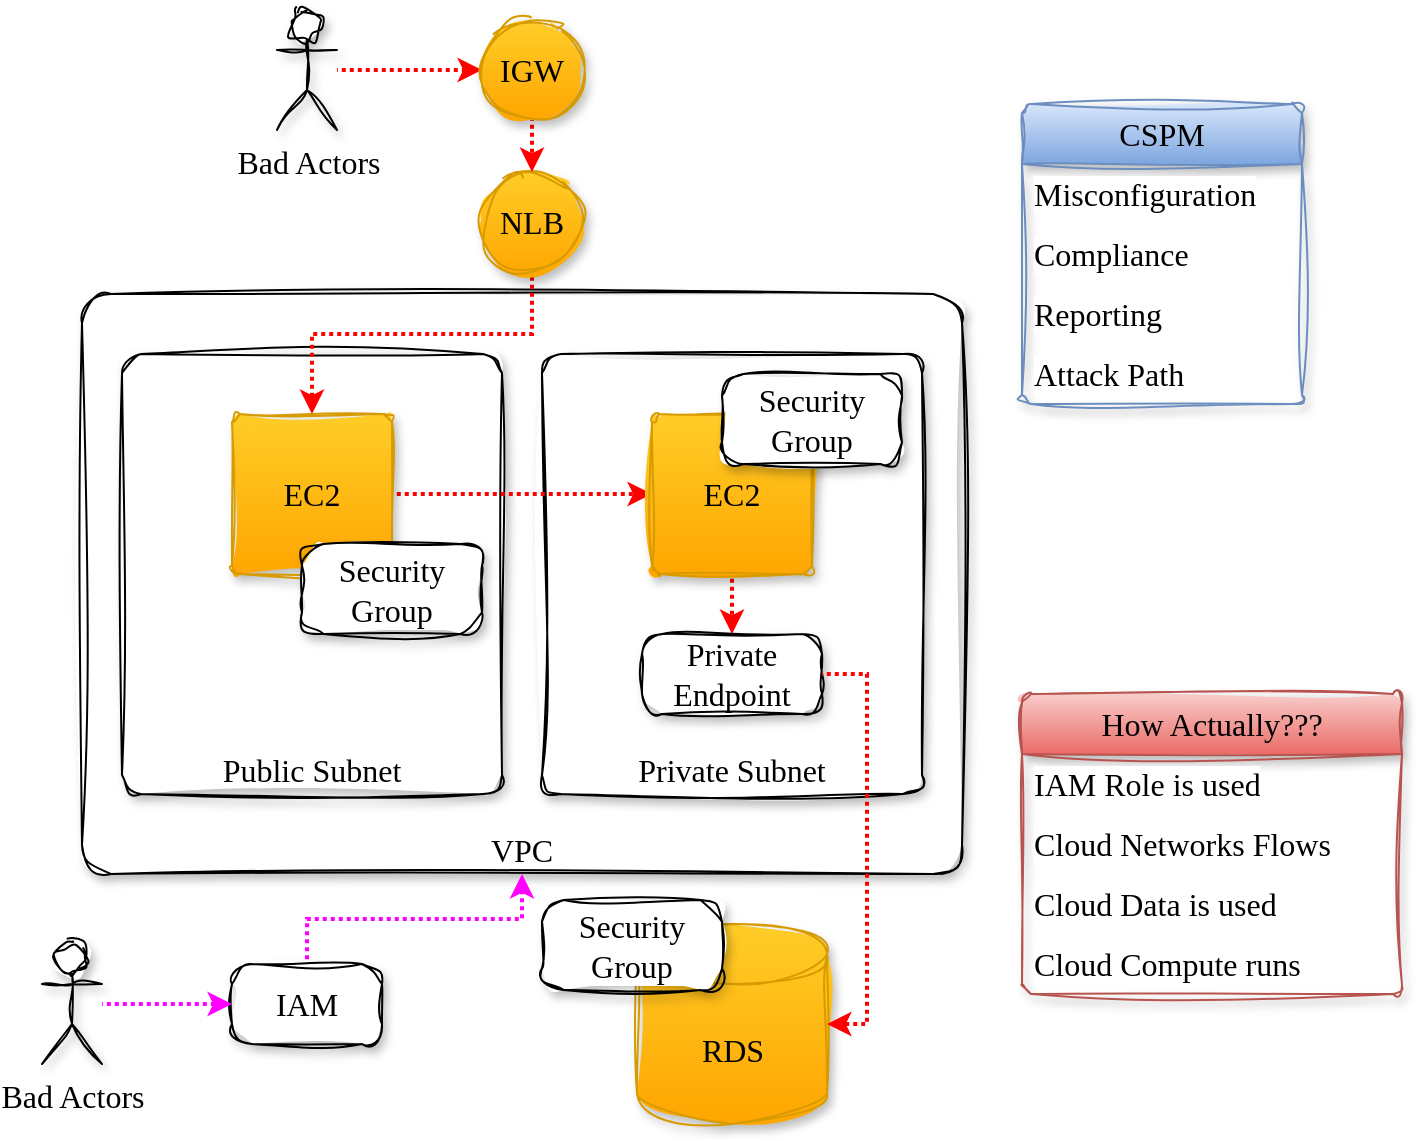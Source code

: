<mxfile version="24.7.8">
  <diagram name="Page-1" id="1Uxlhz1VcQ52oIY0mp0D">
    <mxGraphModel dx="1154" dy="659" grid="0" gridSize="10" guides="1" tooltips="1" connect="1" arrows="1" fold="1" page="0" pageScale="1" pageWidth="850" pageHeight="1100" math="0" shadow="0">
      <root>
        <mxCell id="0" />
        <mxCell id="1" parent="0" />
        <mxCell id="OElfiQhY-5f1A2sMR8x8-1" value="VPC" style="rounded=1;whiteSpace=wrap;html=1;sketch=1;curveFitting=1;jiggle=2;shadow=1;glass=0;arcSize=5;fontFamily=Gloria Hallelujah;fontSource=https%3A%2F%2Ffonts.googleapis.com%2Fcss%3Ffamily%3DGloria%2BHallelujah;fontSize=16;verticalAlign=bottom;" parent="1" vertex="1">
          <mxGeometry x="230" y="200" width="440" height="290" as="geometry" />
        </mxCell>
        <mxCell id="h_t3RPuFKUzwsdlQ7-NJ-1" value="Public Subnet" style="rounded=1;whiteSpace=wrap;html=1;sketch=1;curveFitting=1;jiggle=2;shadow=1;glass=0;arcSize=5;fontFamily=Gloria Hallelujah;fontSource=https%3A%2F%2Ffonts.googleapis.com%2Fcss%3Ffamily%3DGloria%2BHallelujah;fontSize=16;verticalAlign=bottom;" parent="1" vertex="1">
          <mxGeometry x="250" y="230" width="190" height="220" as="geometry" />
        </mxCell>
        <mxCell id="h_t3RPuFKUzwsdlQ7-NJ-2" value="Private Subnet" style="rounded=1;whiteSpace=wrap;html=1;sketch=1;curveFitting=1;jiggle=2;shadow=1;glass=0;arcSize=5;fontFamily=Gloria Hallelujah;fontSource=https%3A%2F%2Ffonts.googleapis.com%2Fcss%3Ffamily%3DGloria%2BHallelujah;fontSize=16;verticalAlign=bottom;" parent="1" vertex="1">
          <mxGeometry x="460" y="230" width="190" height="220" as="geometry" />
        </mxCell>
        <mxCell id="h_t3RPuFKUzwsdlQ7-NJ-11" style="edgeStyle=orthogonalEdgeStyle;shape=connector;rounded=0;orthogonalLoop=1;jettySize=auto;html=1;exitX=0.5;exitY=1;exitDx=0;exitDy=0;dashed=1;dashPattern=1 1;strokeColor=#FF0000;strokeWidth=2;align=center;verticalAlign=middle;fontFamily=Gloria Hallelujah;fontSource=https%3A%2F%2Ffonts.googleapis.com%2Fcss%3Ffamily%3DGloria%2BHallelujah;fontSize=16;fontColor=default;labelBackgroundColor=default;endArrow=classic;flowAnimation=1;" parent="1" source="h_t3RPuFKUzwsdlQ7-NJ-3" target="h_t3RPuFKUzwsdlQ7-NJ-4" edge="1">
          <mxGeometry relative="1" as="geometry">
            <Array as="points">
              <mxPoint x="455" y="220" />
              <mxPoint x="345" y="220" />
            </Array>
          </mxGeometry>
        </mxCell>
        <mxCell id="h_t3RPuFKUzwsdlQ7-NJ-3" value="NLB" style="ellipse;whiteSpace=wrap;html=1;aspect=fixed;rounded=1;shadow=1;glass=0;sketch=1;jiggle=2;curveFitting=1;strokeColor=#d79b00;align=center;verticalAlign=middle;arcSize=5;fontFamily=Gloria Hallelujah;fontSource=https%3A%2F%2Ffonts.googleapis.com%2Fcss%3Ffamily%3DGloria%2BHallelujah;fontSize=16;fillColor=#ffcd28;gradientColor=#ffa500;" parent="1" vertex="1">
          <mxGeometry x="430" y="139" width="50" height="50" as="geometry" />
        </mxCell>
        <mxCell id="h_t3RPuFKUzwsdlQ7-NJ-10" style="edgeStyle=orthogonalEdgeStyle;shape=connector;rounded=0;orthogonalLoop=1;jettySize=auto;html=1;exitX=1;exitY=0.5;exitDx=0;exitDy=0;entryX=0;entryY=0.5;entryDx=0;entryDy=0;dashed=1;dashPattern=1 1;strokeColor=#FF0000;strokeWidth=2;align=center;verticalAlign=middle;fontFamily=Gloria Hallelujah;fontSource=https%3A%2F%2Ffonts.googleapis.com%2Fcss%3Ffamily%3DGloria%2BHallelujah;fontSize=16;fontColor=default;labelBackgroundColor=default;endArrow=classic;flowAnimation=1;" parent="1" source="h_t3RPuFKUzwsdlQ7-NJ-4" target="h_t3RPuFKUzwsdlQ7-NJ-5" edge="1">
          <mxGeometry relative="1" as="geometry" />
        </mxCell>
        <mxCell id="h_t3RPuFKUzwsdlQ7-NJ-4" value="EC2" style="whiteSpace=wrap;html=1;aspect=fixed;rounded=1;shadow=1;glass=0;sketch=1;jiggle=2;curveFitting=1;strokeColor=#d79b00;align=center;verticalAlign=middle;arcSize=5;fontFamily=Gloria Hallelujah;fontSource=https%3A%2F%2Ffonts.googleapis.com%2Fcss%3Ffamily%3DGloria%2BHallelujah;fontSize=16;fillColor=#ffcd28;gradientColor=#ffa500;" parent="1" vertex="1">
          <mxGeometry x="305" y="260" width="80" height="80" as="geometry" />
        </mxCell>
        <mxCell id="h_t3RPuFKUzwsdlQ7-NJ-9" style="edgeStyle=orthogonalEdgeStyle;rounded=0;orthogonalLoop=1;jettySize=auto;html=1;exitX=0.5;exitY=1;exitDx=0;exitDy=0;entryX=0.5;entryY=0;entryDx=0;entryDy=0;fontFamily=Gloria Hallelujah;fontSource=https%3A%2F%2Ffonts.googleapis.com%2Fcss%3Ffamily%3DGloria%2BHallelujah;fontSize=16;fontColor=default;strokeWidth=2;flowAnimation=1;dashed=1;dashPattern=1 1;strokeColor=#FF0000;" parent="1" source="h_t3RPuFKUzwsdlQ7-NJ-5" target="h_t3RPuFKUzwsdlQ7-NJ-7" edge="1">
          <mxGeometry relative="1" as="geometry" />
        </mxCell>
        <mxCell id="h_t3RPuFKUzwsdlQ7-NJ-5" value="EC2" style="whiteSpace=wrap;html=1;aspect=fixed;rounded=1;shadow=1;glass=0;sketch=1;jiggle=2;curveFitting=1;strokeColor=#d79b00;align=center;verticalAlign=middle;arcSize=5;fontFamily=Gloria Hallelujah;fontSource=https%3A%2F%2Ffonts.googleapis.com%2Fcss%3Ffamily%3DGloria%2BHallelujah;fontSize=16;fillColor=#ffcd28;gradientColor=#ffa500;" parent="1" vertex="1">
          <mxGeometry x="515" y="260" width="80" height="80" as="geometry" />
        </mxCell>
        <mxCell id="h_t3RPuFKUzwsdlQ7-NJ-14" style="edgeStyle=orthogonalEdgeStyle;shape=connector;rounded=0;orthogonalLoop=1;jettySize=auto;html=1;entryX=0.5;entryY=1;entryDx=0;entryDy=0;dashed=1;dashPattern=1 1;strokeColor=#FF00FF;strokeWidth=2;align=center;verticalAlign=middle;fontFamily=Gloria Hallelujah;fontSource=https%3A%2F%2Ffonts.googleapis.com%2Fcss%3Ffamily%3DGloria%2BHallelujah;fontSize=16;fontColor=default;labelBackgroundColor=default;endArrow=classic;flowAnimation=1;" parent="1" source="h_t3RPuFKUzwsdlQ7-NJ-6" target="OElfiQhY-5f1A2sMR8x8-1" edge="1">
          <mxGeometry relative="1" as="geometry" />
        </mxCell>
        <mxCell id="h_t3RPuFKUzwsdlQ7-NJ-6" value="IAM" style="rounded=1;whiteSpace=wrap;html=1;shadow=1;glass=0;sketch=1;jiggle=2;curveFitting=1;strokeColor=default;align=center;verticalAlign=middle;arcSize=25;fontFamily=Gloria Hallelujah;fontSource=https%3A%2F%2Ffonts.googleapis.com%2Fcss%3Ffamily%3DGloria%2BHallelujah;fontSize=16;fontColor=default;fillColor=default;" parent="1" vertex="1">
          <mxGeometry x="305" y="535" width="75" height="40" as="geometry" />
        </mxCell>
        <mxCell id="h_t3RPuFKUzwsdlQ7-NJ-7" value="Private&lt;div&gt;Endpoint&lt;/div&gt;" style="rounded=1;whiteSpace=wrap;html=1;shadow=1;glass=0;sketch=1;jiggle=2;curveFitting=1;strokeColor=default;align=center;verticalAlign=middle;arcSize=25;fontFamily=Gloria Hallelujah;fontSource=https%3A%2F%2Ffonts.googleapis.com%2Fcss%3Ffamily%3DGloria%2BHallelujah;fontSize=16;fontColor=default;fillColor=default;" parent="1" vertex="1">
          <mxGeometry x="510" y="370" width="90" height="40" as="geometry" />
        </mxCell>
        <mxCell id="h_t3RPuFKUzwsdlQ7-NJ-8" value="RDS" style="shape=cylinder3;whiteSpace=wrap;html=1;boundedLbl=1;backgroundOutline=1;size=15;rounded=1;shadow=1;glass=0;sketch=1;jiggle=2;curveFitting=1;strokeColor=#d79b00;align=center;verticalAlign=middle;arcSize=5;fontFamily=Gloria Hallelujah;fontSource=https%3A%2F%2Ffonts.googleapis.com%2Fcss%3Ffamily%3DGloria%2BHallelujah;fontSize=16;fillColor=#ffcd28;gradientColor=#ffa500;" parent="1" vertex="1">
          <mxGeometry x="507.5" y="515" width="95" height="100" as="geometry" />
        </mxCell>
        <mxCell id="h_t3RPuFKUzwsdlQ7-NJ-12" style="edgeStyle=orthogonalEdgeStyle;shape=connector;rounded=0;orthogonalLoop=1;jettySize=auto;html=1;exitX=1;exitY=0.5;exitDx=0;exitDy=0;entryX=1;entryY=0.5;entryDx=0;entryDy=0;entryPerimeter=0;dashed=1;dashPattern=1 1;strokeColor=#FF0000;strokeWidth=2;align=center;verticalAlign=middle;fontFamily=Gloria Hallelujah;fontSource=https%3A%2F%2Ffonts.googleapis.com%2Fcss%3Ffamily%3DGloria%2BHallelujah;fontSize=16;fontColor=default;labelBackgroundColor=default;endArrow=classic;flowAnimation=1;" parent="1" source="h_t3RPuFKUzwsdlQ7-NJ-7" target="h_t3RPuFKUzwsdlQ7-NJ-8" edge="1">
          <mxGeometry relative="1" as="geometry" />
        </mxCell>
        <mxCell id="h_t3RPuFKUzwsdlQ7-NJ-16" style="edgeStyle=orthogonalEdgeStyle;shape=connector;rounded=0;orthogonalLoop=1;jettySize=auto;html=1;entryX=0;entryY=0.5;entryDx=0;entryDy=0;dashed=1;dashPattern=1 1;strokeColor=#FF00FF;strokeWidth=2;align=center;verticalAlign=middle;fontFamily=Gloria Hallelujah;fontSource=https%3A%2F%2Ffonts.googleapis.com%2Fcss%3Ffamily%3DGloria%2BHallelujah;fontSize=16;fontColor=default;labelBackgroundColor=default;endArrow=classic;flowAnimation=1;" parent="1" source="h_t3RPuFKUzwsdlQ7-NJ-15" target="h_t3RPuFKUzwsdlQ7-NJ-6" edge="1">
          <mxGeometry relative="1" as="geometry" />
        </mxCell>
        <mxCell id="h_t3RPuFKUzwsdlQ7-NJ-15" value="Bad Actors" style="shape=umlActor;verticalLabelPosition=bottom;verticalAlign=top;html=1;outlineConnect=0;rounded=1;shadow=1;glass=0;sketch=1;jiggle=2;curveFitting=1;strokeColor=default;align=center;arcSize=5;fontFamily=Gloria Hallelujah;fontSource=https%3A%2F%2Ffonts.googleapis.com%2Fcss%3Ffamily%3DGloria%2BHallelujah;fontSize=16;fontColor=default;labelBackgroundColor=default;fillColor=default;" parent="1" vertex="1">
          <mxGeometry x="210" y="525" width="30" height="60" as="geometry" />
        </mxCell>
        <mxCell id="h_t3RPuFKUzwsdlQ7-NJ-18" style="edgeStyle=orthogonalEdgeStyle;shape=connector;rounded=0;orthogonalLoop=1;jettySize=auto;html=1;dashed=1;dashPattern=1 1;strokeColor=#FF0000;strokeWidth=2;align=center;verticalAlign=middle;fontFamily=Gloria Hallelujah;fontSource=https%3A%2F%2Ffonts.googleapis.com%2Fcss%3Ffamily%3DGloria%2BHallelujah;fontSize=16;fontColor=default;labelBackgroundColor=default;endArrow=classic;flowAnimation=1;entryX=0;entryY=0.5;entryDx=0;entryDy=0;" parent="1" source="h_t3RPuFKUzwsdlQ7-NJ-17" target="h_t3RPuFKUzwsdlQ7-NJ-30" edge="1">
          <mxGeometry relative="1" as="geometry" />
        </mxCell>
        <mxCell id="h_t3RPuFKUzwsdlQ7-NJ-17" value="Bad Actors" style="shape=umlActor;verticalLabelPosition=bottom;verticalAlign=top;html=1;outlineConnect=0;rounded=1;shadow=1;glass=0;sketch=1;jiggle=2;curveFitting=1;strokeColor=default;align=center;arcSize=5;fontFamily=Gloria Hallelujah;fontSource=https%3A%2F%2Ffonts.googleapis.com%2Fcss%3Ffamily%3DGloria%2BHallelujah;fontSize=16;fontColor=default;labelBackgroundColor=default;fillColor=default;" parent="1" vertex="1">
          <mxGeometry x="327.5" y="58" width="30" height="60" as="geometry" />
        </mxCell>
        <mxCell id="h_t3RPuFKUzwsdlQ7-NJ-19" value="CSPM" style="swimlane;fontStyle=0;childLayout=stackLayout;horizontal=1;startSize=30;horizontalStack=0;resizeParent=1;resizeParentMax=0;resizeLast=0;collapsible=1;marginBottom=0;whiteSpace=wrap;html=1;rounded=1;shadow=1;glass=0;sketch=1;jiggle=2;curveFitting=1;strokeColor=#6c8ebf;align=center;verticalAlign=middle;arcSize=5;fontFamily=Gloria Hallelujah;fontSource=https%3A%2F%2Ffonts.googleapis.com%2Fcss%3Ffamily%3DGloria%2BHallelujah;fontSize=16;labelBackgroundColor=none;fillColor=#dae8fc;gradientColor=#7ea6e0;" parent="1" vertex="1">
          <mxGeometry x="700" y="105" width="140" height="150" as="geometry" />
        </mxCell>
        <mxCell id="h_t3RPuFKUzwsdlQ7-NJ-20" value="Misconfiguration" style="text;strokeColor=none;fillColor=none;align=left;verticalAlign=middle;spacingLeft=4;spacingRight=4;overflow=hidden;points=[[0,0.5],[1,0.5]];portConstraint=eastwest;rotatable=0;whiteSpace=wrap;html=1;fontFamily=Gloria Hallelujah;fontSource=https%3A%2F%2Ffonts.googleapis.com%2Fcss%3Ffamily%3DGloria%2BHallelujah;fontSize=16;fontColor=default;labelBackgroundColor=default;" parent="h_t3RPuFKUzwsdlQ7-NJ-19" vertex="1">
          <mxGeometry y="30" width="140" height="30" as="geometry" />
        </mxCell>
        <mxCell id="h_t3RPuFKUzwsdlQ7-NJ-21" value="Compliance" style="text;strokeColor=none;fillColor=none;align=left;verticalAlign=middle;spacingLeft=4;spacingRight=4;overflow=hidden;points=[[0,0.5],[1,0.5]];portConstraint=eastwest;rotatable=0;whiteSpace=wrap;html=1;fontFamily=Gloria Hallelujah;fontSource=https%3A%2F%2Ffonts.googleapis.com%2Fcss%3Ffamily%3DGloria%2BHallelujah;fontSize=16;fontColor=default;labelBackgroundColor=default;" parent="h_t3RPuFKUzwsdlQ7-NJ-19" vertex="1">
          <mxGeometry y="60" width="140" height="30" as="geometry" />
        </mxCell>
        <mxCell id="h_t3RPuFKUzwsdlQ7-NJ-22" value="Reporting" style="text;strokeColor=none;fillColor=none;align=left;verticalAlign=middle;spacingLeft=4;spacingRight=4;overflow=hidden;points=[[0,0.5],[1,0.5]];portConstraint=eastwest;rotatable=0;whiteSpace=wrap;html=1;fontFamily=Gloria Hallelujah;fontSource=https%3A%2F%2Ffonts.googleapis.com%2Fcss%3Ffamily%3DGloria%2BHallelujah;fontSize=16;fontColor=default;labelBackgroundColor=default;" parent="h_t3RPuFKUzwsdlQ7-NJ-19" vertex="1">
          <mxGeometry y="90" width="140" height="30" as="geometry" />
        </mxCell>
        <mxCell id="h_t3RPuFKUzwsdlQ7-NJ-36" value="Attack Path" style="text;strokeColor=none;fillColor=none;align=left;verticalAlign=middle;spacingLeft=4;spacingRight=4;overflow=hidden;points=[[0,0.5],[1,0.5]];portConstraint=eastwest;rotatable=0;whiteSpace=wrap;html=1;fontFamily=Gloria Hallelujah;fontSource=https%3A%2F%2Ffonts.googleapis.com%2Fcss%3Ffamily%3DGloria%2BHallelujah;fontSize=16;fontColor=default;labelBackgroundColor=default;" parent="h_t3RPuFKUzwsdlQ7-NJ-19" vertex="1">
          <mxGeometry y="120" width="140" height="30" as="geometry" />
        </mxCell>
        <mxCell id="h_t3RPuFKUzwsdlQ7-NJ-23" value="How Actually???" style="swimlane;fontStyle=0;childLayout=stackLayout;horizontal=1;startSize=30;horizontalStack=0;resizeParent=1;resizeParentMax=0;resizeLast=0;collapsible=1;marginBottom=0;whiteSpace=wrap;html=1;rounded=1;shadow=1;glass=0;sketch=1;jiggle=2;curveFitting=1;strokeColor=#b85450;align=center;verticalAlign=middle;arcSize=5;fontFamily=Gloria Hallelujah;fontSource=https%3A%2F%2Ffonts.googleapis.com%2Fcss%3Ffamily%3DGloria%2BHallelujah;fontSize=16;labelBackgroundColor=none;fillColor=#f8cecc;gradientColor=#ea6b66;" parent="1" vertex="1">
          <mxGeometry x="700" y="400" width="190" height="150" as="geometry" />
        </mxCell>
        <mxCell id="h_t3RPuFKUzwsdlQ7-NJ-24" value="IAM Role is used" style="text;strokeColor=none;fillColor=none;align=left;verticalAlign=middle;spacingLeft=4;spacingRight=4;overflow=hidden;points=[[0,0.5],[1,0.5]];portConstraint=eastwest;rotatable=0;whiteSpace=wrap;html=1;fontFamily=Gloria Hallelujah;fontSource=https%3A%2F%2Ffonts.googleapis.com%2Fcss%3Ffamily%3DGloria%2BHallelujah;fontSize=16;fontColor=default;labelBackgroundColor=default;" parent="h_t3RPuFKUzwsdlQ7-NJ-23" vertex="1">
          <mxGeometry y="30" width="190" height="30" as="geometry" />
        </mxCell>
        <mxCell id="h_t3RPuFKUzwsdlQ7-NJ-25" value="Cloud Networks Flows" style="text;strokeColor=none;fillColor=none;align=left;verticalAlign=middle;spacingLeft=4;spacingRight=4;overflow=hidden;points=[[0,0.5],[1,0.5]];portConstraint=eastwest;rotatable=0;whiteSpace=wrap;html=1;fontFamily=Gloria Hallelujah;fontSource=https%3A%2F%2Ffonts.googleapis.com%2Fcss%3Ffamily%3DGloria%2BHallelujah;fontSize=16;fontColor=default;labelBackgroundColor=default;" parent="h_t3RPuFKUzwsdlQ7-NJ-23" vertex="1">
          <mxGeometry y="60" width="190" height="30" as="geometry" />
        </mxCell>
        <mxCell id="h_t3RPuFKUzwsdlQ7-NJ-26" value="Cloud Data is used" style="text;strokeColor=none;fillColor=none;align=left;verticalAlign=middle;spacingLeft=4;spacingRight=4;overflow=hidden;points=[[0,0.5],[1,0.5]];portConstraint=eastwest;rotatable=0;whiteSpace=wrap;html=1;fontFamily=Gloria Hallelujah;fontSource=https%3A%2F%2Ffonts.googleapis.com%2Fcss%3Ffamily%3DGloria%2BHallelujah;fontSize=16;fontColor=default;labelBackgroundColor=default;" parent="h_t3RPuFKUzwsdlQ7-NJ-23" vertex="1">
          <mxGeometry y="90" width="190" height="30" as="geometry" />
        </mxCell>
        <mxCell id="h_t3RPuFKUzwsdlQ7-NJ-27" value="Cloud Compute runs" style="text;strokeColor=none;fillColor=none;align=left;verticalAlign=middle;spacingLeft=4;spacingRight=4;overflow=hidden;points=[[0,0.5],[1,0.5]];portConstraint=eastwest;rotatable=0;whiteSpace=wrap;html=1;fontFamily=Gloria Hallelujah;fontSource=https%3A%2F%2Ffonts.googleapis.com%2Fcss%3Ffamily%3DGloria%2BHallelujah;fontSize=16;fontColor=default;labelBackgroundColor=default;" parent="h_t3RPuFKUzwsdlQ7-NJ-23" vertex="1">
          <mxGeometry y="120" width="190" height="30" as="geometry" />
        </mxCell>
        <mxCell id="h_t3RPuFKUzwsdlQ7-NJ-29" value="" style="shape=image;verticalLabelPosition=bottom;labelBackgroundColor=default;verticalAlign=top;aspect=fixed;imageAspect=0;image=https://www.pngall.com/wp-content/uploads/5/Combat-Versus-PNG-Pic.png;" parent="1" vertex="1">
          <mxGeometry x="721.88" y="265.2" width="146.25" height="124.8" as="geometry" />
        </mxCell>
        <mxCell id="h_t3RPuFKUzwsdlQ7-NJ-31" style="edgeStyle=orthogonalEdgeStyle;shape=connector;rounded=0;orthogonalLoop=1;jettySize=auto;html=1;exitX=0.5;exitY=1;exitDx=0;exitDy=0;entryX=0.5;entryY=0;entryDx=0;entryDy=0;dashed=1;dashPattern=1 1;strokeColor=#FF0000;strokeWidth=2;align=center;verticalAlign=middle;fontFamily=Gloria Hallelujah;fontSource=https%3A%2F%2Ffonts.googleapis.com%2Fcss%3Ffamily%3DGloria%2BHallelujah;fontSize=16;fontColor=default;labelBackgroundColor=default;endArrow=classic;flowAnimation=1;" parent="1" source="h_t3RPuFKUzwsdlQ7-NJ-30" target="h_t3RPuFKUzwsdlQ7-NJ-3" edge="1">
          <mxGeometry relative="1" as="geometry" />
        </mxCell>
        <mxCell id="h_t3RPuFKUzwsdlQ7-NJ-30" value="IGW" style="ellipse;whiteSpace=wrap;html=1;aspect=fixed;rounded=1;shadow=1;glass=0;sketch=1;jiggle=2;curveFitting=1;strokeColor=#d79b00;align=center;verticalAlign=middle;arcSize=5;fontFamily=Gloria Hallelujah;fontSource=https%3A%2F%2Ffonts.googleapis.com%2Fcss%3Ffamily%3DGloria%2BHallelujah;fontSize=16;fillColor=#ffcd28;gradientColor=#ffa500;" parent="1" vertex="1">
          <mxGeometry x="430" y="63" width="50" height="50" as="geometry" />
        </mxCell>
        <mxCell id="h_t3RPuFKUzwsdlQ7-NJ-33" value="Security&lt;div&gt;Group&lt;/div&gt;" style="rounded=1;whiteSpace=wrap;html=1;shadow=1;glass=0;sketch=1;jiggle=2;curveFitting=1;strokeColor=default;align=center;verticalAlign=middle;arcSize=24;fontFamily=Gloria Hallelujah;fontSource=https%3A%2F%2Ffonts.googleapis.com%2Fcss%3Ffamily%3DGloria%2BHallelujah;fontSize=16;fontColor=default;labelBackgroundColor=default;fillColor=default;" parent="1" vertex="1">
          <mxGeometry x="340" y="325" width="90" height="45" as="geometry" />
        </mxCell>
        <mxCell id="h_t3RPuFKUzwsdlQ7-NJ-34" value="Security&lt;div&gt;Group&lt;/div&gt;" style="rounded=1;whiteSpace=wrap;html=1;shadow=1;glass=0;sketch=1;jiggle=2;curveFitting=1;strokeColor=default;align=center;verticalAlign=middle;arcSize=24;fontFamily=Gloria Hallelujah;fontSource=https%3A%2F%2Ffonts.googleapis.com%2Fcss%3Ffamily%3DGloria%2BHallelujah;fontSize=16;fontColor=default;labelBackgroundColor=default;fillColor=default;" parent="1" vertex="1">
          <mxGeometry x="550" y="240" width="90" height="45" as="geometry" />
        </mxCell>
        <mxCell id="h_t3RPuFKUzwsdlQ7-NJ-35" value="Security&lt;div&gt;Group&lt;/div&gt;" style="rounded=1;whiteSpace=wrap;html=1;shadow=1;glass=0;sketch=1;jiggle=2;curveFitting=1;strokeColor=default;align=center;verticalAlign=middle;arcSize=24;fontFamily=Gloria Hallelujah;fontSource=https%3A%2F%2Ffonts.googleapis.com%2Fcss%3Ffamily%3DGloria%2BHallelujah;fontSize=16;fontColor=default;labelBackgroundColor=default;fillColor=default;" parent="1" vertex="1">
          <mxGeometry x="460" y="503" width="90" height="45" as="geometry" />
        </mxCell>
      </root>
    </mxGraphModel>
  </diagram>
</mxfile>
